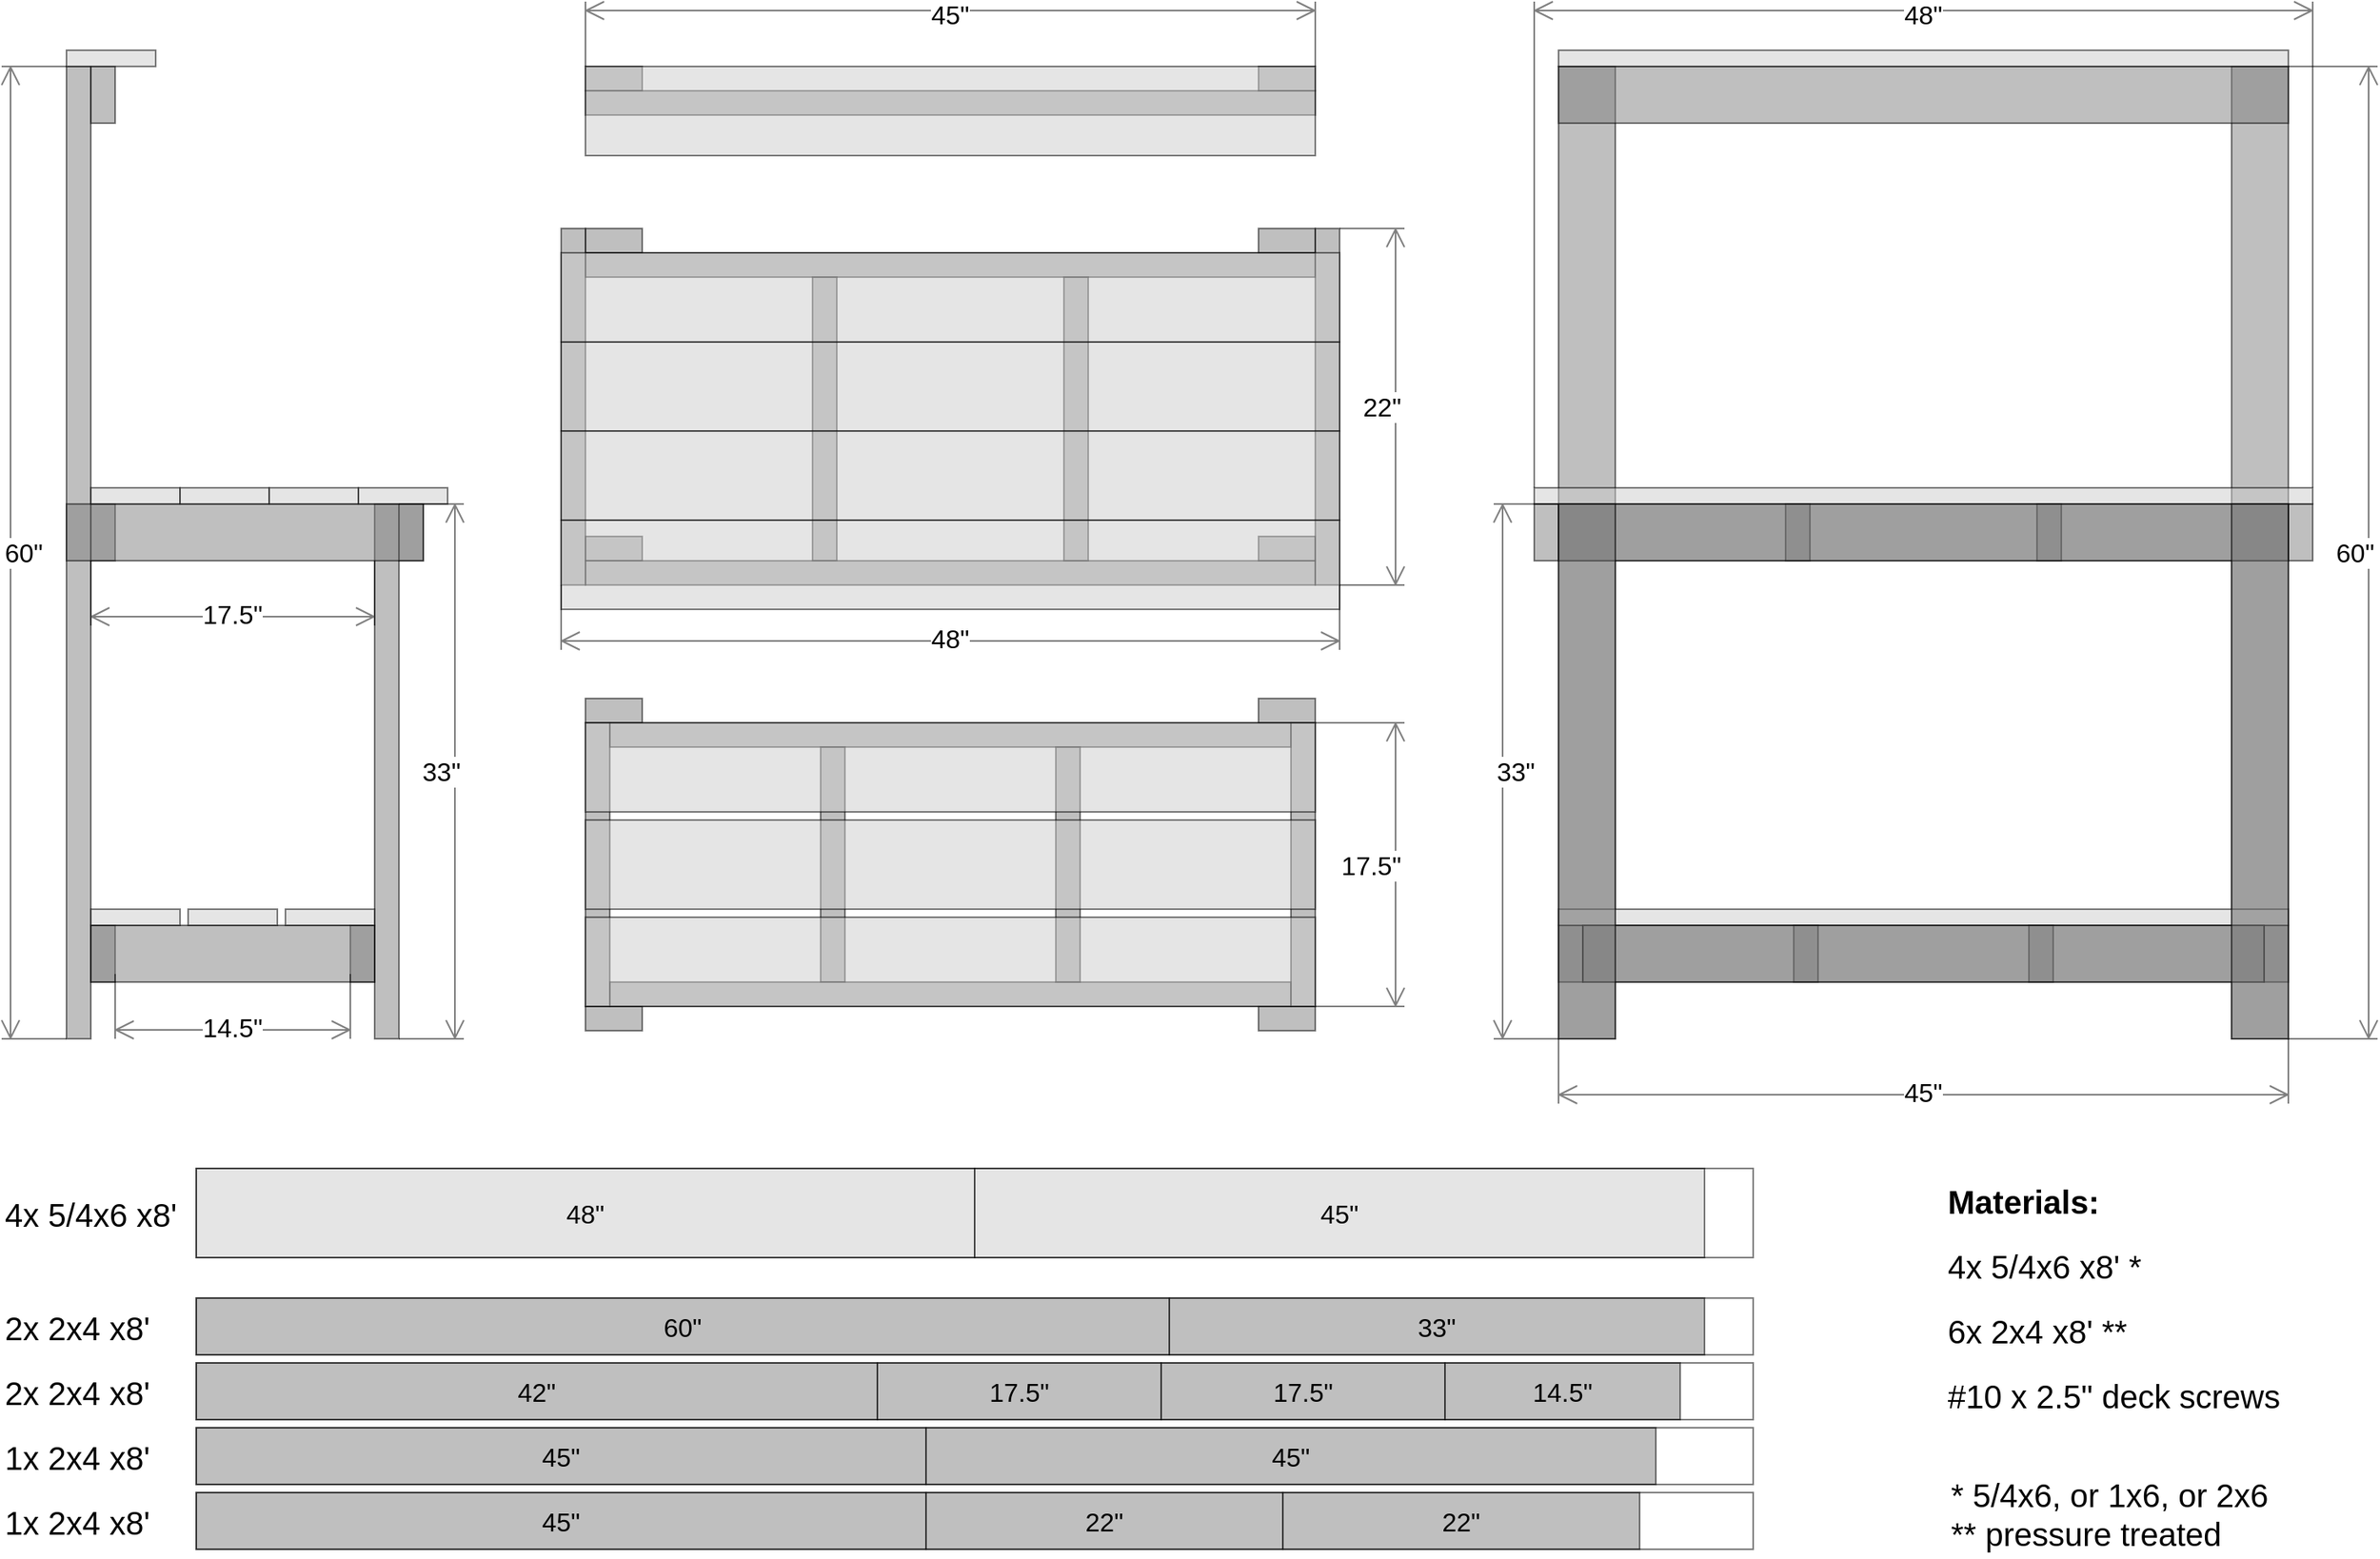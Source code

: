 <mxfile version="13.1.1" type="github">
  <diagram id="kSFpAXY7mbcNbA7Py6dM" name="Page-1">
    <mxGraphModel dx="1084" dy="731" grid="1" gridSize="5" guides="1" tooltips="1" connect="1" arrows="1" fold="1" page="1" pageScale="1" pageWidth="1700" pageHeight="1100" math="0" shadow="0">
      <root>
        <mxCell id="0" />
        <mxCell id="1" parent="0" />
        <mxCell id="c9UWCFrcOHikl9ARo72L-70" value="" style="rounded=0;whiteSpace=wrap;html=1;opacity=50;fillColor=#808080;" vertex="1" parent="1">
          <mxGeometry x="1495" y="80" width="35" height="600" as="geometry" />
        </mxCell>
        <mxCell id="c9UWCFrcOHikl9ARo72L-54" value="" style="rounded=0;whiteSpace=wrap;html=1;opacity=50;fillColor=#808080;" vertex="1" parent="1">
          <mxGeometry x="1080" y="80" width="35" height="600" as="geometry" />
        </mxCell>
        <mxCell id="c9UWCFrcOHikl9ARo72L-62" value="" style="rounded=0;whiteSpace=wrap;html=1;opacity=50;fillColor=#808080;" vertex="1" parent="1">
          <mxGeometry x="1095" y="610" width="420" height="35" as="geometry" />
        </mxCell>
        <mxCell id="c9UWCFrcOHikl9ARo72L-61" value="" style="rounded=0;whiteSpace=wrap;html=1;opacity=50;fillColor=#808080;" vertex="1" parent="1">
          <mxGeometry x="1080" y="350" width="450" height="35" as="geometry" />
        </mxCell>
        <mxCell id="c9UWCFrcOHikl9ARo72L-1" value="" style="rounded=0;whiteSpace=wrap;html=1;opacity=50;fillColor=#808080;" vertex="1" parent="1">
          <mxGeometry x="160" y="80" width="15" height="600" as="geometry" />
        </mxCell>
        <mxCell id="c9UWCFrcOHikl9ARo72L-2" value="" style="rounded=0;whiteSpace=wrap;html=1;opacity=50;fillColor=#808080;" vertex="1" parent="1">
          <mxGeometry x="350" y="350" width="15" height="330" as="geometry" />
        </mxCell>
        <mxCell id="c9UWCFrcOHikl9ARo72L-3" value="" style="rounded=0;whiteSpace=wrap;html=1;opacity=50;fillColor=#808080;" vertex="1" parent="1">
          <mxGeometry x="175" y="80" width="15" height="35" as="geometry" />
        </mxCell>
        <mxCell id="c9UWCFrcOHikl9ARo72L-4" value="" style="rounded=0;whiteSpace=wrap;html=1;opacity=50;fillColor=#808080;" vertex="1" parent="1">
          <mxGeometry x="365" y="350" width="15" height="35" as="geometry" />
        </mxCell>
        <mxCell id="c9UWCFrcOHikl9ARo72L-5" value="" style="rounded=0;whiteSpace=wrap;html=1;opacity=50;fillColor=#808080;" vertex="1" parent="1">
          <mxGeometry x="175" y="350" width="15" height="35" as="geometry" />
        </mxCell>
        <mxCell id="c9UWCFrcOHikl9ARo72L-6" value="" style="rounded=0;whiteSpace=wrap;html=1;opacity=50;fillColor=#808080;" vertex="1" parent="1">
          <mxGeometry x="175" y="610" width="15" height="35" as="geometry" />
        </mxCell>
        <mxCell id="c9UWCFrcOHikl9ARo72L-7" value="" style="rounded=0;whiteSpace=wrap;html=1;opacity=50;fillColor=#808080;" vertex="1" parent="1">
          <mxGeometry x="335" y="610" width="15" height="35" as="geometry" />
        </mxCell>
        <mxCell id="c9UWCFrcOHikl9ARo72L-8" value="" style="rounded=0;whiteSpace=wrap;html=1;opacity=50;fillColor=#808080;" vertex="1" parent="1">
          <mxGeometry x="160" y="350" width="220" height="35" as="geometry" />
        </mxCell>
        <mxCell id="c9UWCFrcOHikl9ARo72L-9" value="" style="rounded=0;whiteSpace=wrap;html=1;opacity=50;fillColor=#808080;" vertex="1" parent="1">
          <mxGeometry x="175" y="610" width="175" height="35" as="geometry" />
        </mxCell>
        <mxCell id="c9UWCFrcOHikl9ARo72L-10" value="" style="rounded=0;whiteSpace=wrap;html=1;opacity=50;fillColor=#CCCCCC;" vertex="1" parent="1">
          <mxGeometry x="160" y="70" width="55" height="10" as="geometry" />
        </mxCell>
        <mxCell id="c9UWCFrcOHikl9ARo72L-11" value="" style="rounded=0;whiteSpace=wrap;html=1;opacity=50;fillColor=#CCCCCC;" vertex="1" parent="1">
          <mxGeometry x="175" y="340" width="55" height="10" as="geometry" />
        </mxCell>
        <mxCell id="c9UWCFrcOHikl9ARo72L-12" value="" style="rounded=0;whiteSpace=wrap;html=1;opacity=50;fillColor=#CCCCCC;" vertex="1" parent="1">
          <mxGeometry x="230" y="340" width="55" height="10" as="geometry" />
        </mxCell>
        <mxCell id="c9UWCFrcOHikl9ARo72L-13" value="" style="rounded=0;whiteSpace=wrap;html=1;opacity=50;fillColor=#CCCCCC;" vertex="1" parent="1">
          <mxGeometry x="285" y="340" width="55" height="10" as="geometry" />
        </mxCell>
        <mxCell id="c9UWCFrcOHikl9ARo72L-14" value="" style="rounded=0;whiteSpace=wrap;html=1;opacity=50;fillColor=#CCCCCC;" vertex="1" parent="1">
          <mxGeometry x="340" y="340" width="55" height="10" as="geometry" />
        </mxCell>
        <mxCell id="c9UWCFrcOHikl9ARo72L-15" value="" style="rounded=0;whiteSpace=wrap;html=1;opacity=50;fillColor=#CCCCCC;" vertex="1" parent="1">
          <mxGeometry x="175" y="600" width="55" height="10" as="geometry" />
        </mxCell>
        <mxCell id="c9UWCFrcOHikl9ARo72L-16" value="" style="rounded=0;whiteSpace=wrap;html=1;opacity=50;fillColor=#CCCCCC;" vertex="1" parent="1">
          <mxGeometry x="235" y="600" width="55" height="10" as="geometry" />
        </mxCell>
        <mxCell id="c9UWCFrcOHikl9ARo72L-17" value="" style="rounded=0;whiteSpace=wrap;html=1;opacity=50;fillColor=#CCCCCC;" vertex="1" parent="1">
          <mxGeometry x="295" y="600" width="55" height="10" as="geometry" />
        </mxCell>
        <mxCell id="c9UWCFrcOHikl9ARo72L-20" value="" style="rounded=0;whiteSpace=wrap;html=1;opacity=50;fillColor=#808080;" vertex="1" parent="1">
          <mxGeometry x="480" y="80" width="35" height="15" as="geometry" />
        </mxCell>
        <mxCell id="c9UWCFrcOHikl9ARo72L-21" value="" style="rounded=0;whiteSpace=wrap;html=1;opacity=50;fillColor=#808080;" vertex="1" parent="1">
          <mxGeometry x="480" y="95" width="450" height="15" as="geometry" />
        </mxCell>
        <mxCell id="c9UWCFrcOHikl9ARo72L-22" value="" style="rounded=0;whiteSpace=wrap;html=1;opacity=50;fillColor=#808080;" vertex="1" parent="1">
          <mxGeometry x="895" y="80" width="35" height="15" as="geometry" />
        </mxCell>
        <mxCell id="c9UWCFrcOHikl9ARo72L-24" value="" style="rounded=0;whiteSpace=wrap;html=1;opacity=50;fillColor=#808080;" vertex="1" parent="1">
          <mxGeometry x="480" y="180" width="35" height="15" as="geometry" />
        </mxCell>
        <mxCell id="c9UWCFrcOHikl9ARo72L-25" value="" style="rounded=0;whiteSpace=wrap;html=1;opacity=50;fillColor=#808080;" vertex="1" parent="1">
          <mxGeometry x="480" y="195" width="450" height="15" as="geometry" />
        </mxCell>
        <mxCell id="c9UWCFrcOHikl9ARo72L-26" value="" style="rounded=0;whiteSpace=wrap;html=1;opacity=50;fillColor=#808080;" vertex="1" parent="1">
          <mxGeometry x="895" y="180" width="35" height="15" as="geometry" />
        </mxCell>
        <mxCell id="c9UWCFrcOHikl9ARo72L-28" value="" style="rounded=0;whiteSpace=wrap;html=1;opacity=50;fillColor=#808080;" vertex="1" parent="1">
          <mxGeometry x="620" y="210" width="15" height="175" as="geometry" />
        </mxCell>
        <mxCell id="c9UWCFrcOHikl9ARo72L-29" value="" style="rounded=0;whiteSpace=wrap;html=1;opacity=50;fillColor=#808080;" vertex="1" parent="1">
          <mxGeometry x="480" y="370" width="35" height="15" as="geometry" />
        </mxCell>
        <mxCell id="c9UWCFrcOHikl9ARo72L-30" value="" style="rounded=0;whiteSpace=wrap;html=1;opacity=50;fillColor=#808080;" vertex="1" parent="1">
          <mxGeometry x="480" y="385" width="450" height="15" as="geometry" />
        </mxCell>
        <mxCell id="c9UWCFrcOHikl9ARo72L-31" value="" style="rounded=0;whiteSpace=wrap;html=1;opacity=50;fillColor=#808080;" vertex="1" parent="1">
          <mxGeometry x="895" y="370" width="35" height="15" as="geometry" />
        </mxCell>
        <mxCell id="c9UWCFrcOHikl9ARo72L-32" value="" style="rounded=0;whiteSpace=wrap;html=1;opacity=50;fillColor=#808080;" vertex="1" parent="1">
          <mxGeometry x="465" y="180" width="15" height="220" as="geometry" />
        </mxCell>
        <mxCell id="c9UWCFrcOHikl9ARo72L-33" value="" style="rounded=0;whiteSpace=wrap;html=1;opacity=50;fillColor=#808080;" vertex="1" parent="1">
          <mxGeometry x="930" y="180" width="15" height="220" as="geometry" />
        </mxCell>
        <mxCell id="c9UWCFrcOHikl9ARo72L-34" value="" style="rounded=0;whiteSpace=wrap;html=1;opacity=50;fillColor=#808080;" vertex="1" parent="1">
          <mxGeometry x="775" y="210" width="15" height="175" as="geometry" />
        </mxCell>
        <mxCell id="c9UWCFrcOHikl9ARo72L-35" value="" style="rounded=0;whiteSpace=wrap;html=1;opacity=50;fillColor=#808080;" vertex="1" parent="1">
          <mxGeometry x="480" y="470" width="35" height="15" as="geometry" />
        </mxCell>
        <mxCell id="c9UWCFrcOHikl9ARo72L-36" value="" style="rounded=0;whiteSpace=wrap;html=1;opacity=50;fillColor=#808080;" vertex="1" parent="1">
          <mxGeometry x="495" y="485" width="420" height="15" as="geometry" />
        </mxCell>
        <mxCell id="c9UWCFrcOHikl9ARo72L-37" value="" style="rounded=0;whiteSpace=wrap;html=1;opacity=50;fillColor=#808080;" vertex="1" parent="1">
          <mxGeometry x="895" y="470" width="35" height="15" as="geometry" />
        </mxCell>
        <mxCell id="c9UWCFrcOHikl9ARo72L-39" value="" style="rounded=0;whiteSpace=wrap;html=1;opacity=50;fillColor=#808080;" vertex="1" parent="1">
          <mxGeometry x="625" y="500" width="15" height="145" as="geometry" />
        </mxCell>
        <mxCell id="c9UWCFrcOHikl9ARo72L-40" value="" style="rounded=0;whiteSpace=wrap;html=1;opacity=50;fillColor=#808080;" vertex="1" parent="1">
          <mxGeometry x="480" y="660" width="35" height="15" as="geometry" />
        </mxCell>
        <mxCell id="c9UWCFrcOHikl9ARo72L-41" value="" style="rounded=0;whiteSpace=wrap;html=1;opacity=50;fillColor=#808080;" vertex="1" parent="1">
          <mxGeometry x="495" y="645" width="420" height="15" as="geometry" />
        </mxCell>
        <mxCell id="c9UWCFrcOHikl9ARo72L-42" value="" style="rounded=0;whiteSpace=wrap;html=1;opacity=50;fillColor=#808080;" vertex="1" parent="1">
          <mxGeometry x="895" y="660" width="35" height="15" as="geometry" />
        </mxCell>
        <mxCell id="c9UWCFrcOHikl9ARo72L-43" value="" style="rounded=0;whiteSpace=wrap;html=1;opacity=50;fillColor=#808080;" vertex="1" parent="1">
          <mxGeometry x="480" y="485" width="15" height="175" as="geometry" />
        </mxCell>
        <mxCell id="c9UWCFrcOHikl9ARo72L-44" value="" style="rounded=0;whiteSpace=wrap;html=1;opacity=50;fillColor=#808080;" vertex="1" parent="1">
          <mxGeometry x="915" y="485" width="15" height="175" as="geometry" />
        </mxCell>
        <mxCell id="c9UWCFrcOHikl9ARo72L-45" value="" style="rounded=0;whiteSpace=wrap;html=1;opacity=50;fillColor=#808080;" vertex="1" parent="1">
          <mxGeometry x="770" y="500" width="15" height="145" as="geometry" />
        </mxCell>
        <mxCell id="c9UWCFrcOHikl9ARo72L-47" value="" style="rounded=0;whiteSpace=wrap;html=1;opacity=50;fillColor=#CCCCCC;" vertex="1" parent="1">
          <mxGeometry x="480" y="545" width="450" height="55" as="geometry" />
        </mxCell>
        <mxCell id="c9UWCFrcOHikl9ARo72L-48" value="" style="rounded=0;whiteSpace=wrap;html=1;opacity=50;fillColor=#CCCCCC;" vertex="1" parent="1">
          <mxGeometry x="480" y="605" width="450" height="55" as="geometry" />
        </mxCell>
        <mxCell id="c9UWCFrcOHikl9ARo72L-49" value="" style="rounded=0;whiteSpace=wrap;html=1;opacity=50;fillColor=#CCCCCC;" vertex="1" parent="1">
          <mxGeometry x="465" y="250" width="480" height="55" as="geometry" />
        </mxCell>
        <mxCell id="c9UWCFrcOHikl9ARo72L-50" value="" style="rounded=0;whiteSpace=wrap;html=1;opacity=50;fillColor=#CCCCCC;" vertex="1" parent="1">
          <mxGeometry x="465" y="305" width="480" height="55" as="geometry" />
        </mxCell>
        <mxCell id="c9UWCFrcOHikl9ARo72L-51" value="" style="rounded=0;whiteSpace=wrap;html=1;opacity=50;fillColor=#CCCCCC;" vertex="1" parent="1">
          <mxGeometry x="465" y="360" width="480" height="55" as="geometry" />
        </mxCell>
        <mxCell id="c9UWCFrcOHikl9ARo72L-27" value="" style="rounded=0;whiteSpace=wrap;html=1;opacity=50;fillColor=#CCCCCC;" vertex="1" parent="1">
          <mxGeometry x="465" y="195" width="480" height="55" as="geometry" />
        </mxCell>
        <mxCell id="c9UWCFrcOHikl9ARo72L-38" value="" style="rounded=0;whiteSpace=wrap;html=1;opacity=50;fillColor=#CCCCCC;" vertex="1" parent="1">
          <mxGeometry x="480" y="485" width="450" height="55" as="geometry" />
        </mxCell>
        <mxCell id="c9UWCFrcOHikl9ARo72L-23" value="" style="rounded=0;whiteSpace=wrap;html=1;opacity=50;fillColor=#CCCCCC;" vertex="1" parent="1">
          <mxGeometry x="480" y="80" width="450" height="55" as="geometry" />
        </mxCell>
        <mxCell id="c9UWCFrcOHikl9ARo72L-56" value="" style="rounded=0;whiteSpace=wrap;html=1;opacity=50;fillColor=#808080;" vertex="1" parent="1">
          <mxGeometry x="1080" y="80" width="450" height="35" as="geometry" />
        </mxCell>
        <mxCell id="c9UWCFrcOHikl9ARo72L-57" value="" style="rounded=0;whiteSpace=wrap;html=1;opacity=50;fillColor=#808080;" vertex="1" parent="1">
          <mxGeometry x="1530" y="350" width="15" height="35" as="geometry" />
        </mxCell>
        <mxCell id="c9UWCFrcOHikl9ARo72L-58" value="" style="rounded=0;whiteSpace=wrap;html=1;opacity=50;fillColor=#808080;" vertex="1" parent="1">
          <mxGeometry x="1065" y="350" width="15" height="35" as="geometry" />
        </mxCell>
        <mxCell id="c9UWCFrcOHikl9ARo72L-59" value="" style="rounded=0;whiteSpace=wrap;html=1;opacity=50;fillColor=#808080;" vertex="1" parent="1">
          <mxGeometry x="1080" y="610" width="15" height="35" as="geometry" />
        </mxCell>
        <mxCell id="c9UWCFrcOHikl9ARo72L-60" value="" style="rounded=0;whiteSpace=wrap;html=1;opacity=50;fillColor=#808080;" vertex="1" parent="1">
          <mxGeometry x="1515" y="610" width="15" height="35" as="geometry" />
        </mxCell>
        <mxCell id="c9UWCFrcOHikl9ARo72L-63" value="" style="rounded=0;whiteSpace=wrap;html=1;opacity=50;fillColor=#CCCCCC;" vertex="1" parent="1">
          <mxGeometry x="1080" y="70" width="450" height="10" as="geometry" />
        </mxCell>
        <mxCell id="c9UWCFrcOHikl9ARo72L-64" value="" style="rounded=0;whiteSpace=wrap;html=1;opacity=50;fillColor=#CCCCCC;" vertex="1" parent="1">
          <mxGeometry x="1065" y="340" width="480" height="10" as="geometry" />
        </mxCell>
        <mxCell id="c9UWCFrcOHikl9ARo72L-67" value="" style="rounded=0;whiteSpace=wrap;html=1;opacity=50;fillColor=#CCCCCC;" vertex="1" parent="1">
          <mxGeometry x="1080" y="600" width="450" height="10" as="geometry" />
        </mxCell>
        <mxCell id="c9UWCFrcOHikl9ARo72L-74" value="" style="rounded=0;whiteSpace=wrap;html=1;opacity=50;fillColor=#808080;" vertex="1" parent="1">
          <mxGeometry x="1225" y="610" width="15" height="35" as="geometry" />
        </mxCell>
        <mxCell id="c9UWCFrcOHikl9ARo72L-75" value="" style="rounded=0;whiteSpace=wrap;html=1;opacity=50;fillColor=#808080;" vertex="1" parent="1">
          <mxGeometry x="1370" y="610" width="15" height="35" as="geometry" />
        </mxCell>
        <mxCell id="c9UWCFrcOHikl9ARo72L-76" value="" style="rounded=0;whiteSpace=wrap;html=1;opacity=50;fillColor=#808080;" vertex="1" parent="1">
          <mxGeometry x="1220" y="350" width="15" height="35" as="geometry" />
        </mxCell>
        <mxCell id="c9UWCFrcOHikl9ARo72L-77" value="" style="rounded=0;whiteSpace=wrap;html=1;opacity=50;fillColor=#808080;" vertex="1" parent="1">
          <mxGeometry x="1375" y="350" width="15" height="35" as="geometry" />
        </mxCell>
        <mxCell id="c9UWCFrcOHikl9ARo72L-78" value="" style="rounded=0;whiteSpace=wrap;html=1;opacity=50;fillColor=#808080;" vertex="1" parent="1">
          <mxGeometry x="1080" y="350" width="450" height="35" as="geometry" />
        </mxCell>
        <mxCell id="c9UWCFrcOHikl9ARo72L-79" value="" style="rounded=0;whiteSpace=wrap;html=1;opacity=50;fillColor=#808080;" vertex="1" parent="1">
          <mxGeometry x="1095" y="610" width="420" height="35" as="geometry" />
        </mxCell>
        <mxCell id="c9UWCFrcOHikl9ARo72L-71" value="" style="rounded=0;whiteSpace=wrap;html=1;opacity=50;fillColor=#808080;" vertex="1" parent="1">
          <mxGeometry x="1495" y="350" width="35" height="330" as="geometry" />
        </mxCell>
        <mxCell id="c9UWCFrcOHikl9ARo72L-55" value="" style="rounded=0;whiteSpace=wrap;html=1;opacity=50;fillColor=#808080;" vertex="1" parent="1">
          <mxGeometry x="1080" y="350" width="35" height="330" as="geometry" />
        </mxCell>
        <mxCell id="c9UWCFrcOHikl9ARo72L-103" value="Materials:" style="text;html=1;strokeColor=none;fillColor=none;align=left;verticalAlign=middle;whiteSpace=wrap;rounded=0;opacity=50;fontSize=20;fontStyle=1" vertex="1" parent="1">
          <mxGeometry x="1317.5" y="760" width="240" height="40" as="geometry" />
        </mxCell>
        <mxCell id="c9UWCFrcOHikl9ARo72L-104" value="4x 5/4x6 x8&#39; *" style="text;html=1;strokeColor=none;fillColor=none;align=left;verticalAlign=middle;whiteSpace=wrap;rounded=0;opacity=50;fontSize=20;fontStyle=0" vertex="1" parent="1">
          <mxGeometry x="1317.5" y="800" width="240" height="40" as="geometry" />
        </mxCell>
        <mxCell id="c9UWCFrcOHikl9ARo72L-105" value="6x 2x4 x8&#39; **" style="text;html=1;strokeColor=none;fillColor=none;align=left;verticalAlign=middle;whiteSpace=wrap;rounded=0;opacity=50;fontSize=20;fontStyle=0" vertex="1" parent="1">
          <mxGeometry x="1317.5" y="840" width="240" height="40" as="geometry" />
        </mxCell>
        <mxCell id="c9UWCFrcOHikl9ARo72L-106" value="#10 x 2.5&quot; deck screws" style="text;html=1;strokeColor=none;fillColor=none;align=left;verticalAlign=middle;whiteSpace=wrap;rounded=0;opacity=50;fontSize=20;fontStyle=0" vertex="1" parent="1">
          <mxGeometry x="1317.5" y="880" width="235" height="40" as="geometry" />
        </mxCell>
        <mxCell id="c9UWCFrcOHikl9ARo72L-107" value="&lt;div&gt;* 5/4x6, or 1x6, or 2x6&lt;/div&gt;&lt;div&gt;** pressure treated&lt;br&gt;&lt;/div&gt;" style="text;html=1;strokeColor=none;fillColor=none;align=left;verticalAlign=bottom;whiteSpace=wrap;rounded=0;opacity=50;fontSize=20;fontStyle=0" vertex="1" parent="1">
          <mxGeometry x="1320" y="920" width="240" height="80" as="geometry" />
        </mxCell>
        <mxCell id="c9UWCFrcOHikl9ARo72L-108" value="33&quot;" style="shape=dimension;direction=north;whiteSpace=wrap;html=1;align=right;points=[];verticalAlign=middle;labelBackgroundColor=#ffffff;fillColor=none;fontSize=16;opacity=50;" vertex="1" parent="1">
          <mxGeometry x="365" y="350" width="40" height="330" as="geometry" />
        </mxCell>
        <mxCell id="c9UWCFrcOHikl9ARo72L-109" value="60&quot;" style="shape=dimension;direction=south;whiteSpace=wrap;html=1;align=left;points=[];verticalAlign=middle;labelBackgroundColor=#ffffff;fillColor=none;fontSize=16;opacity=50;" vertex="1" parent="1">
          <mxGeometry x="120" y="80" width="40" height="600" as="geometry" />
        </mxCell>
        <mxCell id="c9UWCFrcOHikl9ARo72L-111" value="22&quot;" style="shape=dimension;direction=north;whiteSpace=wrap;html=1;align=right;points=[];verticalAlign=middle;labelBackgroundColor=#ffffff;fillColor=none;fontSize=16;opacity=50;" vertex="1" parent="1">
          <mxGeometry x="945" y="180" width="40" height="220" as="geometry" />
        </mxCell>
        <mxCell id="c9UWCFrcOHikl9ARo72L-112" value="48&quot;" style="shape=dimension;whiteSpace=wrap;html=1;align=center;points=[];verticalAlign=bottom;spacingBottom=-5;labelBackgroundColor=#ffffff;fillColor=none;fontSize=16;opacity=50;" vertex="1" parent="1">
          <mxGeometry x="465" y="400" width="480" height="40" as="geometry" />
        </mxCell>
        <mxCell id="c9UWCFrcOHikl9ARo72L-114" value="45&quot;" style="shape=dimension;direction=west;whiteSpace=wrap;html=1;align=center;points=[];verticalAlign=top;spacingTop=-8;labelBackgroundColor=#ffffff;fillColor=none;fontSize=16;opacity=50;" vertex="1" parent="1">
          <mxGeometry x="480" y="40" width="450" height="40" as="geometry" />
        </mxCell>
        <mxCell id="c9UWCFrcOHikl9ARo72L-115" value="17.5&quot;" style="shape=dimension;direction=north;whiteSpace=wrap;html=1;align=right;points=[];verticalAlign=middle;labelBackgroundColor=#ffffff;fillColor=none;fontSize=16;opacity=50;" vertex="1" parent="1">
          <mxGeometry x="930" y="485" width="55" height="175" as="geometry" />
        </mxCell>
        <mxCell id="c9UWCFrcOHikl9ARo72L-116" value="17.5&quot;" style="shape=dimension;whiteSpace=wrap;html=1;align=center;points=[];verticalAlign=bottom;spacingBottom=-5;labelBackgroundColor=#ffffff;fillColor=none;fontSize=16;opacity=50;" vertex="1" parent="1">
          <mxGeometry x="175" y="385" width="175" height="40" as="geometry" />
        </mxCell>
        <mxCell id="c9UWCFrcOHikl9ARo72L-117" value="14.5&quot;" style="shape=dimension;whiteSpace=wrap;html=1;align=center;points=[];verticalAlign=bottom;spacingBottom=-5;labelBackgroundColor=#ffffff;fillColor=none;fontSize=16;opacity=50;" vertex="1" parent="1">
          <mxGeometry x="190" y="640" width="145" height="40" as="geometry" />
        </mxCell>
        <mxCell id="c9UWCFrcOHikl9ARo72L-118" value="48&quot;" style="shape=dimension;direction=west;whiteSpace=wrap;html=1;align=center;points=[];verticalAlign=top;spacingTop=-8;labelBackgroundColor=#ffffff;fillColor=none;fontSize=16;opacity=50;" vertex="1" parent="1">
          <mxGeometry x="1065" y="40" width="480" height="300" as="geometry" />
        </mxCell>
        <mxCell id="c9UWCFrcOHikl9ARo72L-119" value="60&quot;" style="shape=dimension;direction=north;whiteSpace=wrap;html=1;align=right;points=[];verticalAlign=middle;labelBackgroundColor=#ffffff;fillColor=none;fontSize=16;opacity=50;" vertex="1" parent="1">
          <mxGeometry x="1530" y="80" width="55" height="600" as="geometry" />
        </mxCell>
        <mxCell id="c9UWCFrcOHikl9ARo72L-120" value="33&quot;" style="shape=dimension;direction=south;whiteSpace=wrap;html=1;align=left;points=[];verticalAlign=middle;labelBackgroundColor=#ffffff;fillColor=none;fontSize=16;opacity=50;" vertex="1" parent="1">
          <mxGeometry x="1040" y="350" width="40" height="330" as="geometry" />
        </mxCell>
        <mxCell id="c9UWCFrcOHikl9ARo72L-123" value="45&quot;" style="shape=dimension;whiteSpace=wrap;html=1;align=center;points=[];verticalAlign=bottom;spacingBottom=-5;labelBackgroundColor=#ffffff;fillColor=none;fontSize=16;opacity=50;" vertex="1" parent="1">
          <mxGeometry x="1080" y="680" width="450" height="40" as="geometry" />
        </mxCell>
        <mxCell id="c9UWCFrcOHikl9ARo72L-126" value="" style="group" vertex="1" connectable="0" parent="1">
          <mxGeometry x="120" y="760" width="1080" height="235" as="geometry" />
        </mxCell>
        <mxCell id="c9UWCFrcOHikl9ARo72L-52" value="48&quot;" style="rounded=0;whiteSpace=wrap;html=1;opacity=50;fillColor=#CCCCCC;fontSize=16;" vertex="1" parent="c9UWCFrcOHikl9ARo72L-126">
          <mxGeometry x="120" width="480" height="55" as="geometry" />
        </mxCell>
        <mxCell id="c9UWCFrcOHikl9ARo72L-53" value="45&quot;" style="rounded=0;whiteSpace=wrap;html=1;opacity=50;fillColor=#CCCCCC;fontSize=16;" vertex="1" parent="c9UWCFrcOHikl9ARo72L-126">
          <mxGeometry x="600" width="450" height="55" as="geometry" />
        </mxCell>
        <mxCell id="c9UWCFrcOHikl9ARo72L-80" value="45&quot;" style="rounded=0;whiteSpace=wrap;html=1;opacity=50;fillColor=#808080;fontSize=16;" vertex="1" parent="c9UWCFrcOHikl9ARo72L-126">
          <mxGeometry x="120" y="160" width="450" height="35" as="geometry" />
        </mxCell>
        <mxCell id="c9UWCFrcOHikl9ARo72L-81" value="60&quot;" style="rounded=0;whiteSpace=wrap;html=1;opacity=50;fillColor=#808080;fontSize=16;" vertex="1" parent="c9UWCFrcOHikl9ARo72L-126">
          <mxGeometry x="120" y="80" width="600" height="35" as="geometry" />
        </mxCell>
        <mxCell id="c9UWCFrcOHikl9ARo72L-82" value="42&quot;" style="rounded=0;whiteSpace=wrap;html=1;opacity=50;fillColor=#808080;fontSize=16;" vertex="1" parent="c9UWCFrcOHikl9ARo72L-126">
          <mxGeometry x="120" y="120" width="420" height="35" as="geometry" />
        </mxCell>
        <mxCell id="c9UWCFrcOHikl9ARo72L-83" value="33&quot;" style="rounded=0;whiteSpace=wrap;html=1;opacity=50;fillColor=#808080;fontSize=16;" vertex="1" parent="c9UWCFrcOHikl9ARo72L-126">
          <mxGeometry x="720" y="80" width="330" height="35" as="geometry" />
        </mxCell>
        <mxCell id="c9UWCFrcOHikl9ARo72L-84" value="17.5&quot;" style="rounded=0;whiteSpace=wrap;html=1;opacity=50;fillColor=#808080;fontSize=16;" vertex="1" parent="c9UWCFrcOHikl9ARo72L-126">
          <mxGeometry x="540" y="120" width="175" height="35" as="geometry" />
        </mxCell>
        <mxCell id="c9UWCFrcOHikl9ARo72L-85" value="17.5&quot;" style="rounded=0;whiteSpace=wrap;html=1;opacity=50;fillColor=#808080;fontSize=16;" vertex="1" parent="c9UWCFrcOHikl9ARo72L-126">
          <mxGeometry x="715" y="120" width="175" height="35" as="geometry" />
        </mxCell>
        <mxCell id="c9UWCFrcOHikl9ARo72L-86" value="14.5&quot;" style="rounded=0;whiteSpace=wrap;html=1;opacity=50;fillColor=#808080;fontSize=16;" vertex="1" parent="c9UWCFrcOHikl9ARo72L-126">
          <mxGeometry x="890" y="120" width="145" height="35" as="geometry" />
        </mxCell>
        <mxCell id="c9UWCFrcOHikl9ARo72L-87" value="45&quot;" style="rounded=0;whiteSpace=wrap;html=1;opacity=50;fillColor=#808080;fontSize=16;" vertex="1" parent="c9UWCFrcOHikl9ARo72L-126">
          <mxGeometry x="570" y="160" width="450" height="35" as="geometry" />
        </mxCell>
        <mxCell id="c9UWCFrcOHikl9ARo72L-88" value="45&quot;" style="rounded=0;whiteSpace=wrap;html=1;opacity=50;fillColor=#808080;fontSize=16;" vertex="1" parent="c9UWCFrcOHikl9ARo72L-126">
          <mxGeometry x="120" y="200" width="450" height="35" as="geometry" />
        </mxCell>
        <mxCell id="c9UWCFrcOHikl9ARo72L-89" value="22&quot;" style="rounded=0;whiteSpace=wrap;html=1;opacity=50;fillColor=#808080;fontSize=16;" vertex="1" parent="c9UWCFrcOHikl9ARo72L-126">
          <mxGeometry x="570" y="200" width="220" height="35" as="geometry" />
        </mxCell>
        <mxCell id="c9UWCFrcOHikl9ARo72L-90" value="22&quot;" style="rounded=0;whiteSpace=wrap;html=1;opacity=50;fillColor=#808080;fontSize=16;" vertex="1" parent="c9UWCFrcOHikl9ARo72L-126">
          <mxGeometry x="790" y="200" width="220" height="35" as="geometry" />
        </mxCell>
        <mxCell id="c9UWCFrcOHikl9ARo72L-91" value="4x 5/4x6 x8&#39;" style="text;html=1;strokeColor=none;fillColor=none;align=left;verticalAlign=middle;whiteSpace=wrap;rounded=0;opacity=50;fontSize=20;fontStyle=0" vertex="1" parent="c9UWCFrcOHikl9ARo72L-126">
          <mxGeometry width="120" height="55" as="geometry" />
        </mxCell>
        <mxCell id="c9UWCFrcOHikl9ARo72L-93" value="2x 2x4 x8&#39;" style="text;html=1;strokeColor=none;fillColor=none;align=left;verticalAlign=middle;whiteSpace=wrap;rounded=0;opacity=50;fontSize=20;fontStyle=0" vertex="1" parent="c9UWCFrcOHikl9ARo72L-126">
          <mxGeometry y="80" width="120" height="35" as="geometry" />
        </mxCell>
        <mxCell id="c9UWCFrcOHikl9ARo72L-94" value="2x 2x4 x8&#39;" style="text;html=1;strokeColor=none;fillColor=none;align=left;verticalAlign=middle;whiteSpace=wrap;rounded=0;opacity=50;fontSize=20;fontStyle=0" vertex="1" parent="c9UWCFrcOHikl9ARo72L-126">
          <mxGeometry y="120" width="120" height="35" as="geometry" />
        </mxCell>
        <mxCell id="c9UWCFrcOHikl9ARo72L-95" value="1x 2x4 x8&#39;" style="text;html=1;strokeColor=none;fillColor=none;align=left;verticalAlign=middle;whiteSpace=wrap;rounded=0;opacity=50;fontSize=20;fontStyle=0" vertex="1" parent="c9UWCFrcOHikl9ARo72L-126">
          <mxGeometry y="160" width="120" height="35" as="geometry" />
        </mxCell>
        <mxCell id="c9UWCFrcOHikl9ARo72L-96" value="1x 2x4 x8&#39;" style="text;html=1;strokeColor=none;fillColor=none;align=left;verticalAlign=middle;whiteSpace=wrap;rounded=0;opacity=50;fontSize=20;fontStyle=0" vertex="1" parent="c9UWCFrcOHikl9ARo72L-126">
          <mxGeometry y="200" width="120" height="35" as="geometry" />
        </mxCell>
        <mxCell id="c9UWCFrcOHikl9ARo72L-97" value="" style="rounded=0;whiteSpace=wrap;html=1;opacity=50;fillColor=none;fontSize=16;" vertex="1" parent="c9UWCFrcOHikl9ARo72L-126">
          <mxGeometry x="120" width="960" height="55" as="geometry" />
        </mxCell>
        <mxCell id="c9UWCFrcOHikl9ARo72L-98" value="" style="rounded=0;whiteSpace=wrap;html=1;opacity=50;fillColor=none;fontSize=16;" vertex="1" parent="c9UWCFrcOHikl9ARo72L-126">
          <mxGeometry x="120" y="80" width="960" height="35" as="geometry" />
        </mxCell>
        <mxCell id="c9UWCFrcOHikl9ARo72L-99" value="" style="rounded=0;whiteSpace=wrap;html=1;opacity=50;fillColor=none;fontSize=16;" vertex="1" parent="c9UWCFrcOHikl9ARo72L-126">
          <mxGeometry x="120" y="120" width="960" height="35" as="geometry" />
        </mxCell>
        <mxCell id="c9UWCFrcOHikl9ARo72L-100" value="" style="rounded=0;whiteSpace=wrap;html=1;opacity=50;fillColor=none;fontSize=16;" vertex="1" parent="c9UWCFrcOHikl9ARo72L-126">
          <mxGeometry x="120" y="160" width="960" height="35" as="geometry" />
        </mxCell>
        <mxCell id="c9UWCFrcOHikl9ARo72L-101" value="" style="rounded=0;whiteSpace=wrap;html=1;opacity=50;fillColor=none;fontSize=16;" vertex="1" parent="c9UWCFrcOHikl9ARo72L-126">
          <mxGeometry x="120" y="200" width="960" height="35" as="geometry" />
        </mxCell>
      </root>
    </mxGraphModel>
  </diagram>
</mxfile>
